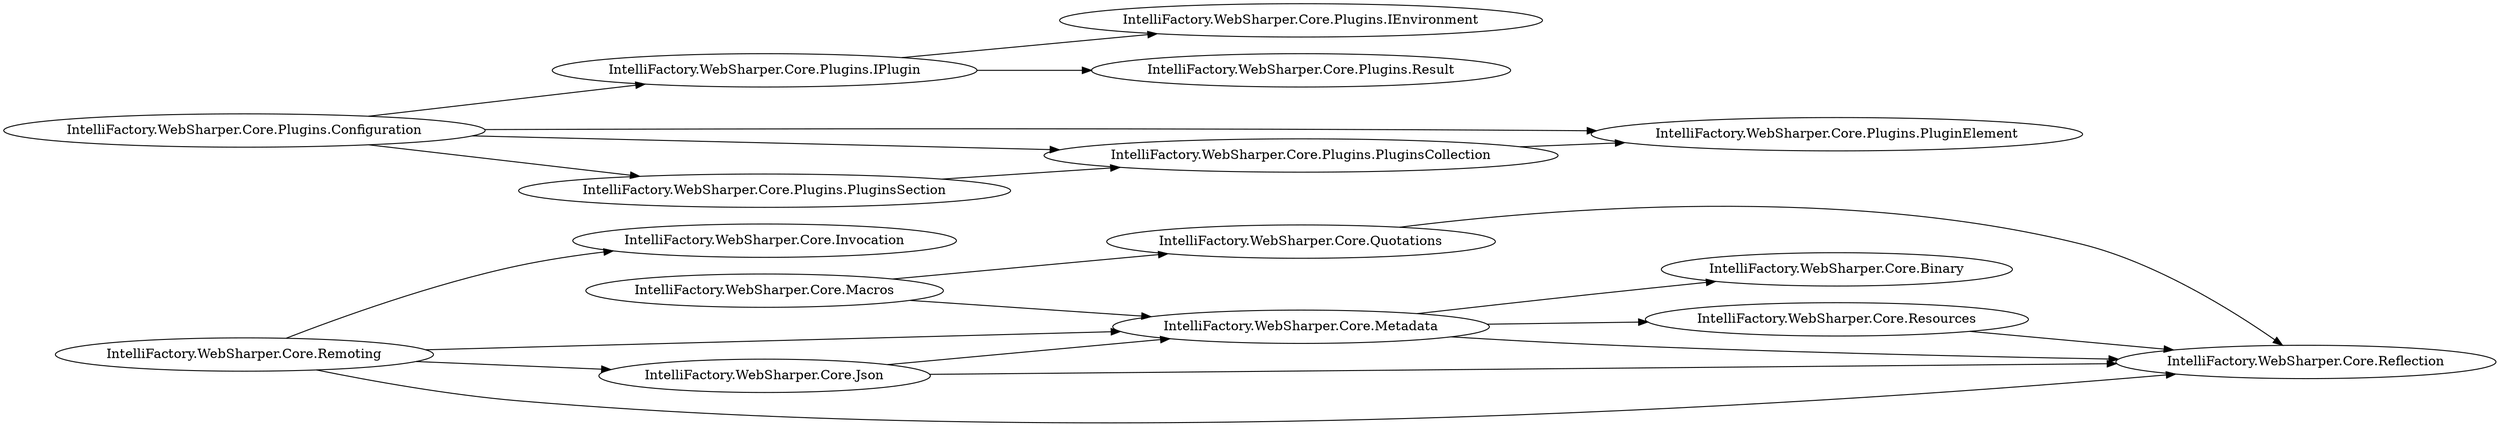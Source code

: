 digraph G {
    page="40,60"; 
    ratio=auto;
    rankdir=LR;
    fontsize=10;
   "IntelliFactory.WebSharper.Core.Json" -> { rank=none; "IntelliFactory.WebSharper.Core.Metadata"; "IntelliFactory.WebSharper.Core.Reflection" }
   "IntelliFactory.WebSharper.Core.Macros" -> { rank=none; "IntelliFactory.WebSharper.Core.Metadata"; "IntelliFactory.WebSharper.Core.Quotations" }
   "IntelliFactory.WebSharper.Core.Metadata" -> { rank=none; "IntelliFactory.WebSharper.Core.Binary"; "IntelliFactory.WebSharper.Core.Reflection"; "IntelliFactory.WebSharper.Core.Resources" }
   "IntelliFactory.WebSharper.Core.Plugins.Configuration" -> { rank=none; "IntelliFactory.WebSharper.Core.Plugins.IPlugin"; "IntelliFactory.WebSharper.Core.Plugins.PluginElement"; "IntelliFactory.WebSharper.Core.Plugins.PluginsCollection"; "IntelliFactory.WebSharper.Core.Plugins.PluginsSection" }
   "IntelliFactory.WebSharper.Core.Plugins.IPlugin" -> { rank=none; "IntelliFactory.WebSharper.Core.Plugins.IEnvironment"; "IntelliFactory.WebSharper.Core.Plugins.Result" }
   "IntelliFactory.WebSharper.Core.Plugins.PluginsCollection" -> { rank=none; "IntelliFactory.WebSharper.Core.Plugins.PluginElement" }
   "IntelliFactory.WebSharper.Core.Plugins.PluginsSection" -> { rank=none; "IntelliFactory.WebSharper.Core.Plugins.PluginsCollection" }
   "IntelliFactory.WebSharper.Core.Quotations" -> { rank=none; "IntelliFactory.WebSharper.Core.Reflection" }
   "IntelliFactory.WebSharper.Core.Remoting" -> { rank=none; "IntelliFactory.WebSharper.Core.Invocation"; "IntelliFactory.WebSharper.Core.Json"; "IntelliFactory.WebSharper.Core.Metadata"; "IntelliFactory.WebSharper.Core.Reflection" }
   "IntelliFactory.WebSharper.Core.Resources" -> { rank=none; "IntelliFactory.WebSharper.Core.Reflection" }
   }
